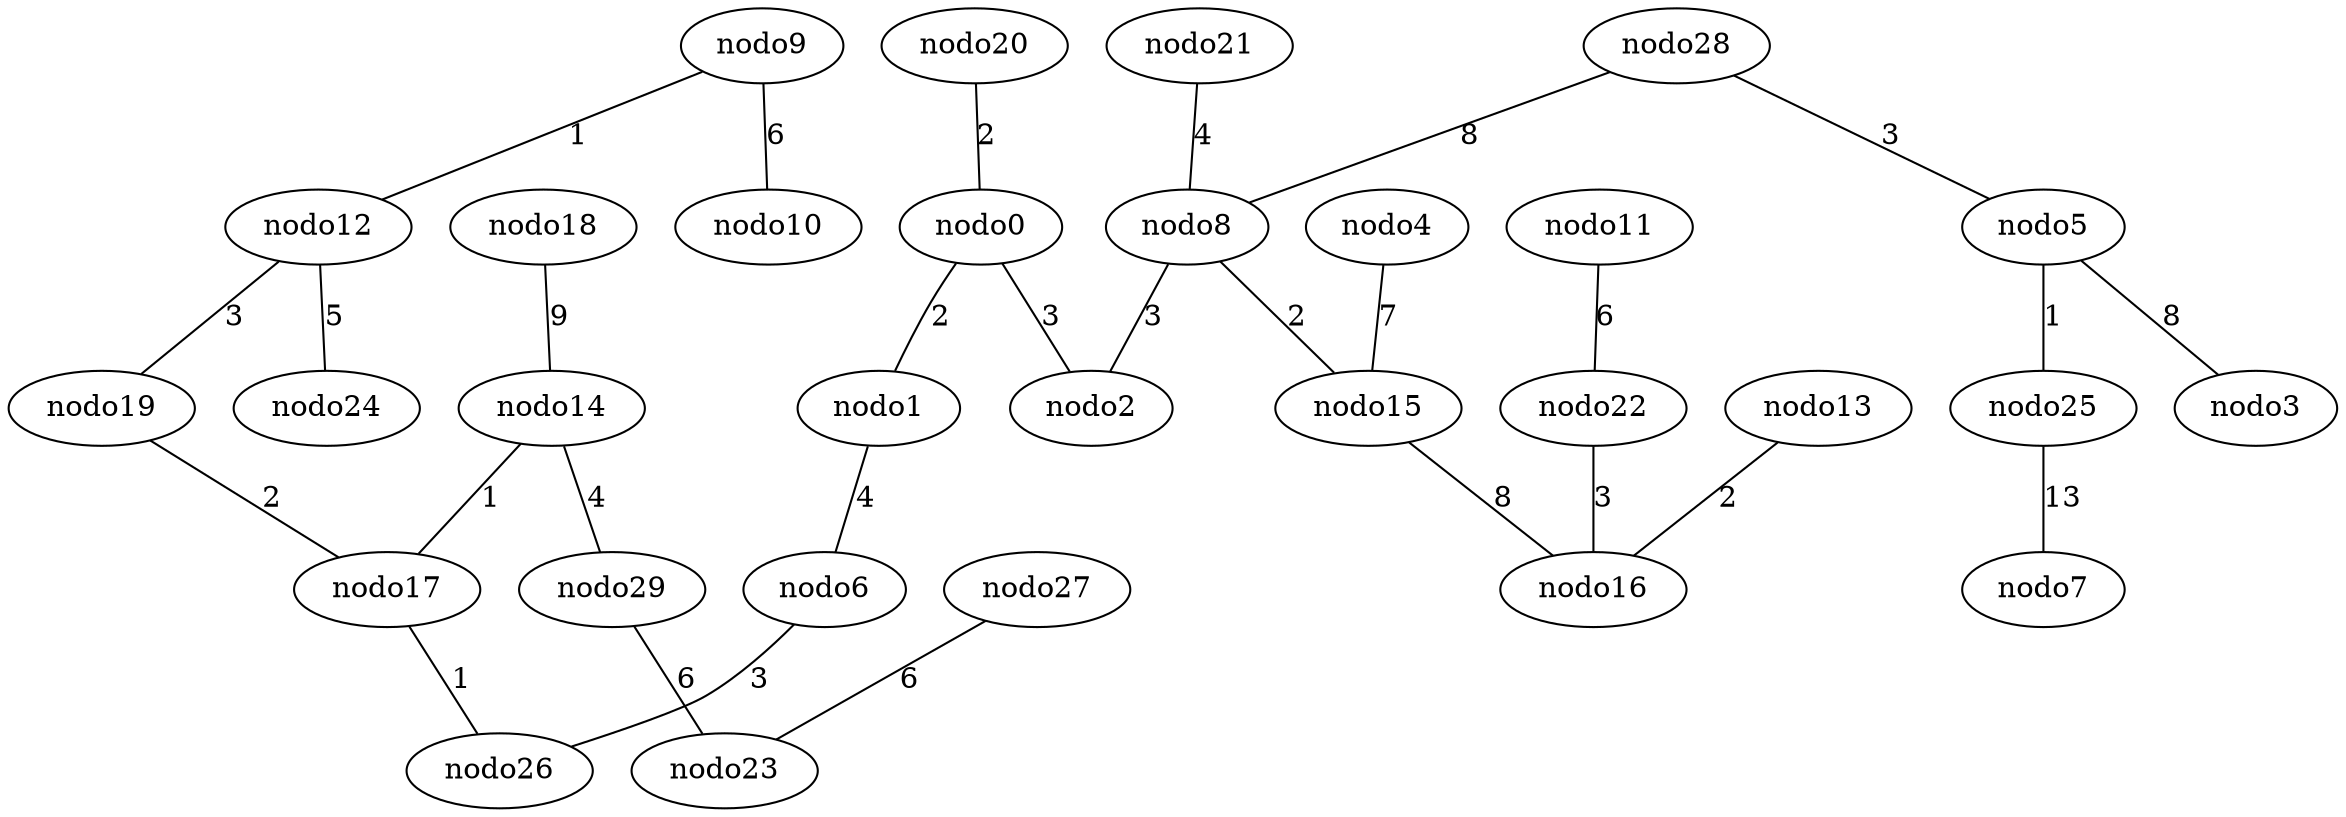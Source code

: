 graph X {
 0 [label="nodo0"];
 1 [label="nodo1"];
 2 [label="nodo2"];
 3 [label="nodo3"];
 4 [label="nodo4"];
 5 [label="nodo5"];
 6 [label="nodo6"];
 7 [label="nodo7"];
 8 [label="nodo8"];
 9 [label="nodo9"];
 10 [label="nodo10"];
 11 [label="nodo11"];
 12 [label="nodo12"];
 13 [label="nodo13"];
 14 [label="nodo14"];
 15 [label="nodo15"];
 16 [label="nodo16"];
 17 [label="nodo17"];
 18 [label="nodo18"];
 19 [label="nodo19"];
 20 [label="nodo20"];
 21 [label="nodo21"];
 22 [label="nodo22"];
 23 [label="nodo23"];
 24 [label="nodo24"];
 25 [label="nodo25"];
 26 [label="nodo26"];
 27 [label="nodo27"];
 28 [label="nodo28"];
 29 [label="nodo29"];
  5 -- 25  [label="1"];
  9 -- 12  [label="1"];
  14 -- 17  [label="1"];
  17 -- 26  [label="1"];
  0 -- 1  [label="2"];
  8 -- 15  [label="2"];
  13 -- 16  [label="2"];
  19 -- 17  [label="2"];
  20 -- 0  [label="2"];
  0 -- 2  [label="3"];
  6 -- 26  [label="3"];
  8 -- 2  [label="3"];
  12 -- 19  [label="3"];
  22 -- 16  [label="3"];
  28 -- 5  [label="3"];
  1 -- 6  [label="4"];
  14 -- 29  [label="4"];
  21 -- 8  [label="4"];
  12 -- 24  [label="5"];
  9 -- 10  [label="6"];
  11 -- 22  [label="6"];
  27 -- 23  [label="6"];
  29 -- 23  [label="6"];
  4 -- 15  [label="7"];
  5 -- 3  [label="8"];
  15 -- 16  [label="8"];
  28 -- 8  [label="8"];
  18 -- 14  [label="9"];
  25 -- 7  [label="13"];
}
